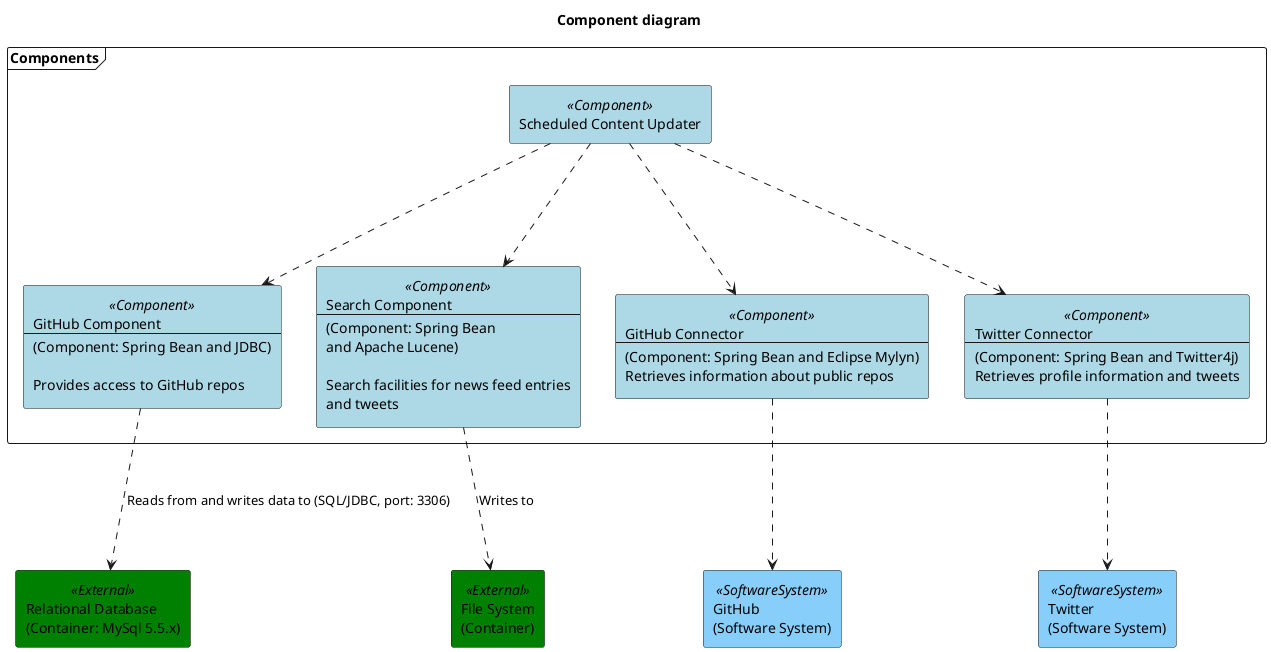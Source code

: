 @startuml

title Component diagram

top to bottom direction

skinparam rectangle {
  BackgroundColor<<Component>> lightBlue
  BackgroundColor<<External>> green
  BackgroundColor<<SoftwareSystem>> lightSkyBlue
}

rectangle RelationalDatabase<<External>>[
  Relational Database
  (Container: MySql 5.5.x)
]

rectangle FileSystem<<External>>[
  File System
  (Container)
]

frame "Components"{
rectangle GitHubComponent<<Component>>[
  GitHub Component
--
  (Component: Spring Bean and JDBC)

  Provides access to GitHub repos
]

rectangle SearchComponent<<Component>>[
  Search Component
--
  (Component: Spring Bean
  and Apache Lucene)

  Search facilities for news feed entries
  and tweets
]

rectangle ScheduledContentUpdater<<Component>>[
  Scheduled Content Updater
]

rectangle GitHubConnector<<Component>>[
  GitHub Connector
  --
  (Component: Spring Bean and Eclipse Mylyn)
  Retrieves information about public repos
]

rectangle TwitterConnector<<Component>>[
  Twitter Connector
  --
  (Component: Spring Bean and Twitter4j)
  Retrieves profile information and tweets
]
}

rectangle GitHub<<SoftwareSystem>>[
  GitHub
  (Software System)
]

rectangle Twitter<<SoftwareSystem>>[
  Twitter
  (Software System)
]

GitHubComponent -.-> RelationalDatabase : Reads from and writes data to (SQL/JDBC, port: 3306)
SearchComponent -.-> FileSystem : Writes to
ScheduledContentUpdater -.-> GitHubComponent
ScheduledContentUpdater -.-> SearchComponent
ScheduledContentUpdater -.-> GitHubConnector
ScheduledContentUpdater -.-> TwitterConnector

GitHubConnector -.-> GitHub
TwitterConnector -.-> Twitter

@enduml

